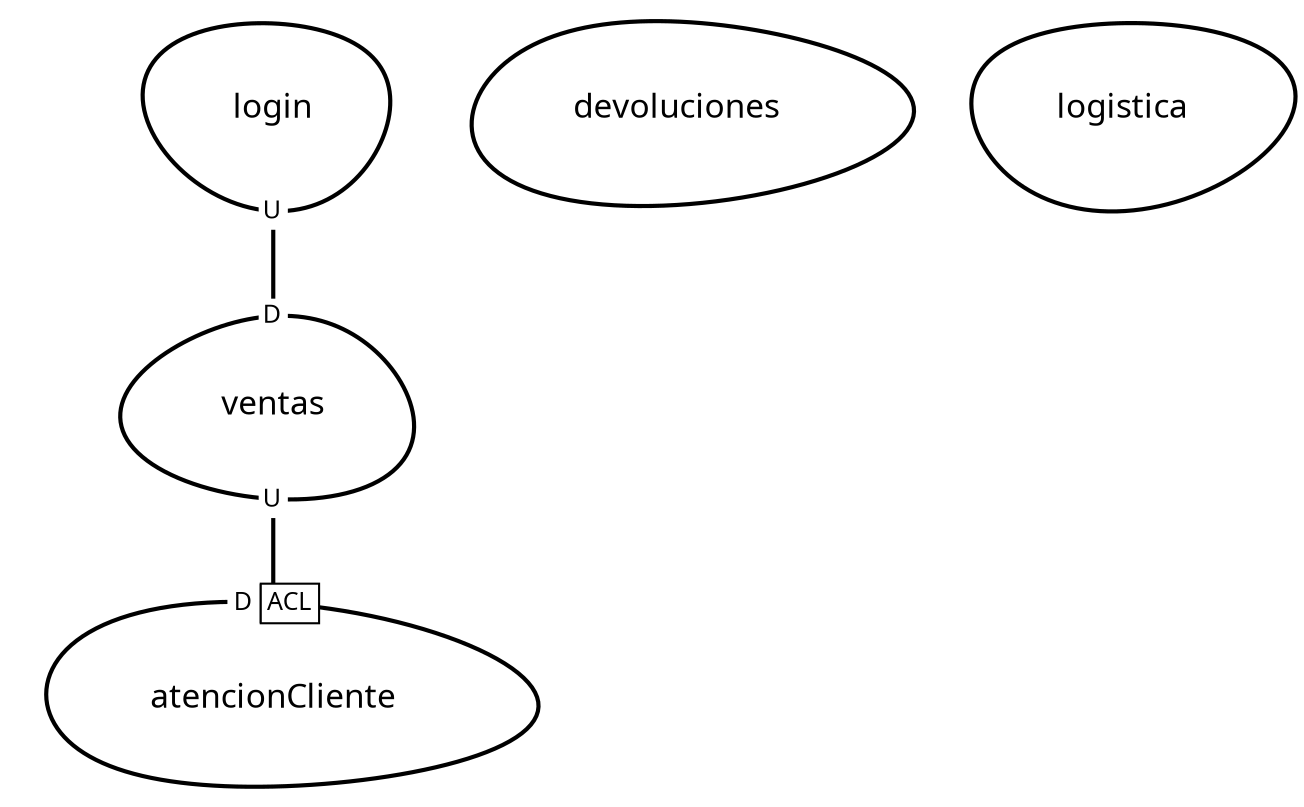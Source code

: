 digraph "ContextMapGraph" {
graph ["imagepath"="/tmp/GraphvizJava"]
"atencionCliente" ["margin"="0.3","orientation"="143","shape"="egg","fontsize"="16","style"="bold","label"="atencionCliente\n","fontname"="sans-serif"]
"devoluciones" ["margin"="0.3","orientation"="27","shape"="egg","fontsize"="16","style"="bold","label"="devoluciones\n","fontname"="sans-serif"]
"login" ["margin"="0.3","orientation"="304","shape"="egg","fontsize"="16","style"="bold","label"="login\n","fontname"="sans-serif"]
"ventas" ["margin"="0.3","orientation"="346","shape"="egg","fontsize"="16","style"="bold","label"="ventas\n","fontname"="sans-serif"]
"logistica" ["margin"="0.3","orientation"="52","shape"="egg","fontsize"="16","style"="bold","label"="logistica\n","fontname"="sans-serif"]
"login" -> "ventas" ["headlabel"=<<table cellspacing="0" cellborder="0" border="0">
<tr><td bgcolor="white">D</td></tr>
</table>>,"labeldistance"="0","fontsize"="12","taillabel"=<<table cellspacing="0" cellborder="0" border="0">
<tr><td bgcolor="white">U</td></tr>
</table>>,"style"="bold","label"="                                        ","dir"="none","fontname"="sans-serif"]
"ventas" -> "atencionCliente" ["headlabel"=<<table cellspacing="0" cellborder="1" border="0">
<tr><td bgcolor="white" sides="r">D</td><td sides="trbl" bgcolor="white"><font>ACL</font></td></tr>
</table>>,"labeldistance"="0","fontsize"="12","taillabel"=<<table cellspacing="0" cellborder="0" border="0">
<tr><td bgcolor="white">U</td></tr>
</table>>,"style"="bold","label"="                                        ","dir"="none","fontname"="sans-serif"]
}
